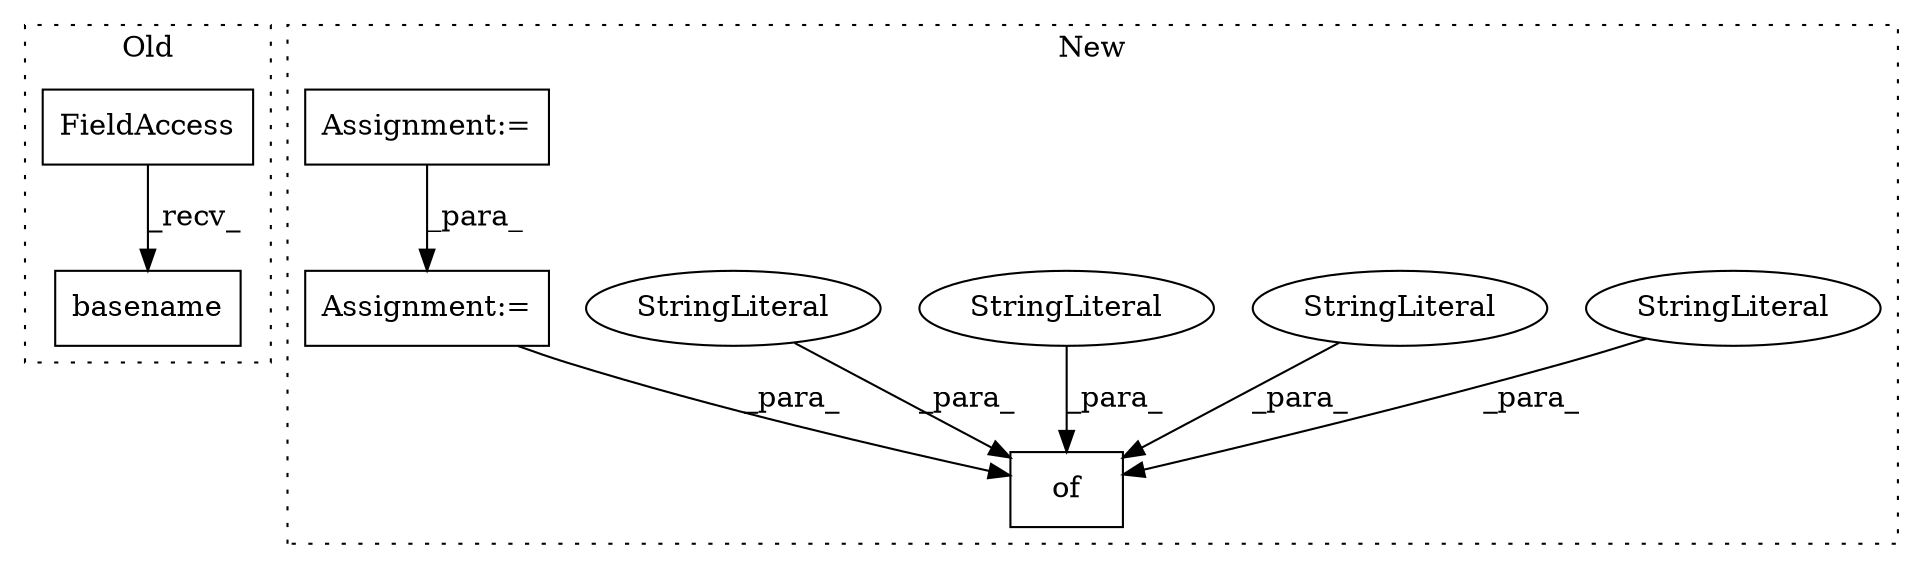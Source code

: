 digraph G {
subgraph cluster0 {
1 [label="basename" a="32" s="1470,1484" l="9,1" shape="box"];
3 [label="FieldAccess" a="22" s="1462" l="7" shape="box"];
label = "Old";
style="dotted";
}
subgraph cluster1 {
2 [label="of" a="32" s="1623,1714" l="3,1" shape="box"];
4 [label="StringLiteral" a="45" s="1691" l="14" shape="ellipse"];
5 [label="StringLiteral" a="45" s="1675" l="9" shape="ellipse"];
6 [label="StringLiteral" a="45" s="1631" l="5" shape="ellipse"];
7 [label="StringLiteral" a="45" s="1653" l="6" shape="ellipse"];
8 [label="Assignment:=" a="7" s="1261" l="24" shape="box"];
9 [label="Assignment:=" a="7" s="1147" l="12" shape="box"];
label = "New";
style="dotted";
}
3 -> 1 [label="_recv_"];
4 -> 2 [label="_para_"];
5 -> 2 [label="_para_"];
6 -> 2 [label="_para_"];
7 -> 2 [label="_para_"];
8 -> 9 [label="_para_"];
9 -> 2 [label="_para_"];
}
